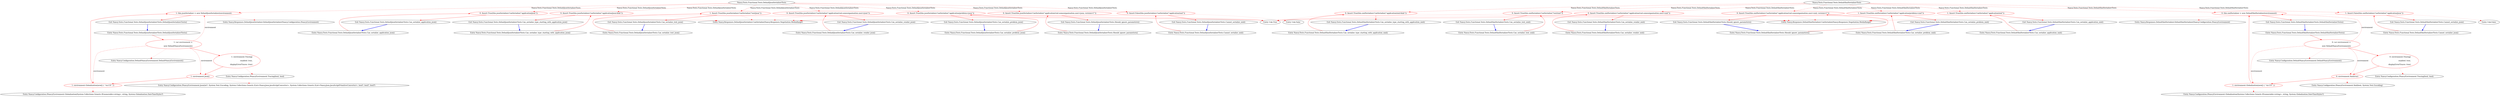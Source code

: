 digraph  {
n36 [label="Nancy.Tests.Functional.Tests.DefaultJsonSerializerTests", span=""];
n0 [cluster="Nancy.Tests.Functional.Tests.DefaultJsonSerializerTests.DefaultJsonSerializerTests()", label="Entry Nancy.Tests.Functional.Tests.DefaultJsonSerializerTests.DefaultJsonSerializerTests()", span="11-11"];
n1 [cluster="Nancy.Tests.Functional.Tests.DefaultJsonSerializerTests.DefaultJsonSerializerTests()", color=red, community=1, label="1: var environment =\r\n                new DefaultNancyEnvironment()", span="13-14"];
n2 [cluster="Nancy.Tests.Functional.Tests.DefaultJsonSerializerTests.DefaultJsonSerializerTests()", color=red, community=1, label="1: environment.Tracing(\r\n                enabled: true,\r\n                displayErrorTraces: true)", span="16-18"];
n7 [cluster="Nancy.Configuration.DefaultNancyEnvironment.DefaultNancyEnvironment()", label="Entry Nancy.Configuration.DefaultNancyEnvironment.DefaultNancyEnvironment()", span="9-9"];
n3 [cluster="Nancy.Tests.Functional.Tests.DefaultJsonSerializerTests.DefaultJsonSerializerTests()", color=red, community=0, label="1: environment.Json()", span="19-19"];
n4 [cluster="Nancy.Tests.Functional.Tests.DefaultJsonSerializerTests.DefaultJsonSerializerTests()", color=red, community=0, label="1: environment.Globalization(new[] { ''en-US'' })", span="20-20"];
n5 [cluster="Nancy.Tests.Functional.Tests.DefaultJsonSerializerTests.DefaultJsonSerializerTests()", color=red, community=0, label="1: this.jsonSerializer = new DefaultJsonSerializer(environment)", span="22-22"];
n8 [cluster="Nancy.Configuration.INancyEnvironment.Tracing(bool, bool)", label="Entry Nancy.Configuration.INancyEnvironment.Tracing(bool, bool)", span="15-15"];
n9 [cluster="Nancy.Configuration.INancyEnvironment.Json(int?, System.Text.Encoding, System.Collections.Generic.IList<Nancy.Json.JavaScriptConverter>, System.Collections.Generic.IList<Nancy.Json.JavaScriptPrimitiveConverter>, bool?, bool?, bool?)", label="Entry Nancy.Configuration.INancyEnvironment.Json(int?, System.Text.Encoding, System.Collections.Generic.IList<Nancy.Json.JavaScriptConverter>, System.Collections.Generic.IList<Nancy.Json.JavaScriptPrimitiveConverter>, bool?, bool?, bool?)", span="22-22"];
n10 [cluster="Nancy.Configuration.INancyEnvironment.Globalization(System.Collections.Generic.IEnumerable<string>, string, System.Globalization.DateTimeStyles?)", label="Entry Nancy.Configuration.INancyEnvironment.Globalization(System.Collections.Generic.IEnumerable<string>, string, System.Globalization.DateTimeStyles?)", span="19-19"];
n6 [cluster="Nancy.Tests.Functional.Tests.DefaultJsonSerializerTests.DefaultJsonSerializerTests()", label="Exit Nancy.Tests.Functional.Tests.DefaultJsonSerializerTests.DefaultJsonSerializerTests()", span="11-11"];
n11 [cluster="Nancy.Responses.DefaultJsonSerializer.DefaultJsonSerializer(Nancy.Configuration.INancyEnvironment)", label="Entry Nancy.Responses.DefaultJsonSerializer.DefaultJsonSerializer(Nancy.Configuration.INancyEnvironment)", span="24-24"];
n12 [cluster="Nancy.Tests.Functional.Tests.DefaultJsonSerializerTests.Can_serialize_application_json()", label="Entry Nancy.Tests.Functional.Tests.DefaultJsonSerializerTests.Can_serialize_application_json()", span="26-26"];
n13 [cluster="Nancy.Tests.Functional.Tests.DefaultJsonSerializerTests.Can_serialize_application_json()", color=red, community=0, label="0: Assert.True(this.jsonSerializer.CanSerialize(''application/json''))", span="28-28"];
n14 [cluster="Nancy.Tests.Functional.Tests.DefaultJsonSerializerTests.Can_serialize_application_json()", label="Exit Nancy.Tests.Functional.Tests.DefaultJsonSerializerTests.Can_serialize_application_json()", span="26-26"];
n15 [cluster="Nancy.Responses.DefaultJsonSerializer.CanSerialize(Nancy.Responses.Negotiation.MediaRange)", label="Entry Nancy.Responses.DefaultJsonSerializer.CanSerialize(Nancy.Responses.Negotiation.MediaRange)", span="36-36"];
n16 [cluster="Unk.True", label="Entry Unk.True", span=""];
n17 [cluster="Nancy.Tests.Functional.Tests.DefaultJsonSerializerTests.Can_serialize_type_starting_with_application_json()", label="Entry Nancy.Tests.Functional.Tests.DefaultJsonSerializerTests.Can_serialize_type_starting_with_application_json()", span="32-32"];
n18 [cluster="Nancy.Tests.Functional.Tests.DefaultJsonSerializerTests.Can_serialize_type_starting_with_application_json()", color=red, community=0, label="0: Assert.True(this.jsonSerializer.CanSerialize(''application/json-blah''))", span="34-34"];
n19 [cluster="Nancy.Tests.Functional.Tests.DefaultJsonSerializerTests.Can_serialize_type_starting_with_application_json()", label="Exit Nancy.Tests.Functional.Tests.DefaultJsonSerializerTests.Can_serialize_type_starting_with_application_json()", span="32-32"];
n20 [cluster="Nancy.Tests.Functional.Tests.DefaultJsonSerializerTests.Can_serialize_text_json()", label="Entry Nancy.Tests.Functional.Tests.DefaultJsonSerializerTests.Can_serialize_text_json()", span="38-38"];
n21 [cluster="Nancy.Tests.Functional.Tests.DefaultJsonSerializerTests.Can_serialize_text_json()", color=red, community=0, label="1: Assert.True(this.jsonSerializer.CanSerialize(''text/json''))", span="40-40"];
n22 [cluster="Nancy.Tests.Functional.Tests.DefaultJsonSerializerTests.Can_serialize_text_json()", label="Exit Nancy.Tests.Functional.Tests.DefaultJsonSerializerTests.Can_serialize_text_json()", span="38-38"];
n23 [cluster="Nancy.Tests.Functional.Tests.DefaultJsonSerializerTests.Can_serialize_vendor_json()", label="Entry Nancy.Tests.Functional.Tests.DefaultJsonSerializerTests.Can_serialize_vendor_json()", span="44-44"];
n24 [cluster="Nancy.Tests.Functional.Tests.DefaultJsonSerializerTests.Can_serialize_vendor_json()", color=red, community=0, label="0: Assert.True(this.jsonSerializer.CanSerialize(''application/vnd.someorganisation.user+json''))", span="46-46"];
n25 [cluster="Nancy.Tests.Functional.Tests.DefaultJsonSerializerTests.Can_serialize_vendor_json()", label="Exit Nancy.Tests.Functional.Tests.DefaultJsonSerializerTests.Can_serialize_vendor_json()", span="44-44"];
n26 [cluster="Nancy.Tests.Functional.Tests.DefaultJsonSerializerTests.Can_serialize_problem_json()", label="Entry Nancy.Tests.Functional.Tests.DefaultJsonSerializerTests.Can_serialize_problem_json()", span="50-50"];
n27 [cluster="Nancy.Tests.Functional.Tests.DefaultJsonSerializerTests.Can_serialize_problem_json()", color=red, community=0, label="0: Assert.True(this.jsonSerializer.CanSerialize(''application/problem+json''))", span="52-52"];
n28 [cluster="Nancy.Tests.Functional.Tests.DefaultJsonSerializerTests.Can_serialize_problem_json()", label="Exit Nancy.Tests.Functional.Tests.DefaultJsonSerializerTests.Can_serialize_problem_json()", span="50-50"];
n29 [cluster="Nancy.Tests.Functional.Tests.DefaultJsonSerializerTests.Cannot_serialize_xml()", label="Entry Nancy.Tests.Functional.Tests.DefaultJsonSerializerTests.Cannot_serialize_xml()", span="56-56"];
n30 [cluster="Nancy.Tests.Functional.Tests.DefaultJsonSerializerTests.Cannot_serialize_xml()", color=red, community=0, label="0: Assert.False(this.jsonSerializer.CanSerialize(''application/xml''))", span="58-58"];
n31 [cluster="Nancy.Tests.Functional.Tests.DefaultJsonSerializerTests.Cannot_serialize_xml()", label="Exit Nancy.Tests.Functional.Tests.DefaultJsonSerializerTests.Cannot_serialize_xml()", span="56-56"];
n32 [cluster="Unk.False", label="Entry Unk.False", span=""];
n33 [cluster="Nancy.Tests.Functional.Tests.DefaultJsonSerializerTests.Should_ignore_parameters()", label="Entry Nancy.Tests.Functional.Tests.DefaultJsonSerializerTests.Should_ignore_parameters()", span="62-62"];
n34 [cluster="Nancy.Tests.Functional.Tests.DefaultJsonSerializerTests.Should_ignore_parameters()", color=red, community=0, label="0: Assert.True(this.jsonSerializer.CanSerialize(''application/vnd.someorganisation.user+json; version=1''))", span="64-64"];
n35 [cluster="Nancy.Tests.Functional.Tests.DefaultJsonSerializerTests.Should_ignore_parameters()", label="Exit Nancy.Tests.Functional.Tests.DefaultJsonSerializerTests.Should_ignore_parameters()", span="62-62"];
m0_17 [cluster="Nancy.Tests.Functional.Tests.DefaultXmlSerializerTests.Can_serialize_type_starting_with_application_xml()", file="DefaultXmlSerializerTests.cs", label="Entry Nancy.Tests.Functional.Tests.DefaultXmlSerializerTests.Can_serialize_type_starting_with_application_xml()", span="32-32"];
m0_18 [cluster="Nancy.Tests.Functional.Tests.DefaultXmlSerializerTests.Can_serialize_type_starting_with_application_xml()", color=red, community=0, file="DefaultXmlSerializerTests.cs", label="0: Assert.True(this.xmlSerializer.CanSerialize(''application/xml-blah''))", span="34-34"];
m0_19 [cluster="Nancy.Tests.Functional.Tests.DefaultXmlSerializerTests.Can_serialize_type_starting_with_application_xml()", file="DefaultXmlSerializerTests.cs", label="Exit Nancy.Tests.Functional.Tests.DefaultXmlSerializerTests.Can_serialize_type_starting_with_application_xml()", span="32-32"];
m0_9 [cluster="Nancy.Configuration.INancyEnvironment.Xml(bool, System.Text.Encoding)", file="DefaultXmlSerializerTests.cs", label="Entry Nancy.Configuration.INancyEnvironment.Xml(bool, System.Text.Encoding)", span="16-16"];
m0_20 [cluster="Nancy.Tests.Functional.Tests.DefaultXmlSerializerTests.Can_serialize_text_xml()", file="DefaultXmlSerializerTests.cs", label="Entry Nancy.Tests.Functional.Tests.DefaultXmlSerializerTests.Can_serialize_text_xml()", span="38-38"];
m0_21 [cluster="Nancy.Tests.Functional.Tests.DefaultXmlSerializerTests.Can_serialize_text_xml()", color=red, community=0, file="DefaultXmlSerializerTests.cs", label="0: Assert.True(this.xmlSerializer.CanSerialize(''text/xml''))", span="40-40"];
m0_22 [cluster="Nancy.Tests.Functional.Tests.DefaultXmlSerializerTests.Can_serialize_text_xml()", file="DefaultXmlSerializerTests.cs", label="Exit Nancy.Tests.Functional.Tests.DefaultXmlSerializerTests.Can_serialize_text_xml()", span="38-38"];
m0_0 [cluster="Nancy.Tests.Functional.Tests.DefaultXmlSerializerTests.DefaultXmlSerializerTests()", file="DefaultXmlSerializerTests.cs", label="Entry Nancy.Tests.Functional.Tests.DefaultXmlSerializerTests.DefaultXmlSerializerTests()", span="11-11"];
m0_1 [cluster="Nancy.Tests.Functional.Tests.DefaultXmlSerializerTests.DefaultXmlSerializerTests()", color=red, community=1, file="DefaultXmlSerializerTests.cs", label="0: var environment =\r\n                new DefaultNancyEnvironment()", span="13-14"];
m0_2 [cluster="Nancy.Tests.Functional.Tests.DefaultXmlSerializerTests.DefaultXmlSerializerTests()", color=red, community=1, file="DefaultXmlSerializerTests.cs", label="0: environment.Tracing(\r\n                enabled: true,\r\n                displayErrorTraces: true)", span="16-18"];
m0_3 [cluster="Nancy.Tests.Functional.Tests.DefaultXmlSerializerTests.DefaultXmlSerializerTests()", color=red, community=0, file="DefaultXmlSerializerTests.cs", label="0: environment.Xml(true)", span="19-19"];
m0_4 [cluster="Nancy.Tests.Functional.Tests.DefaultXmlSerializerTests.DefaultXmlSerializerTests()", color=red, community=0, file="DefaultXmlSerializerTests.cs", label="1: environment.Globalization(new[] { ''en-US'' })", span="20-20"];
m0_5 [cluster="Nancy.Tests.Functional.Tests.DefaultXmlSerializerTests.DefaultXmlSerializerTests()", color=red, community=0, file="DefaultXmlSerializerTests.cs", label="0: this.xmlSerializer = new DefaultXmlSerializer(environment)", span="22-22"];
m0_6 [cluster="Nancy.Tests.Functional.Tests.DefaultXmlSerializerTests.DefaultXmlSerializerTests()", file="DefaultXmlSerializerTests.cs", label="Exit Nancy.Tests.Functional.Tests.DefaultXmlSerializerTests.DefaultXmlSerializerTests()", span="11-11"];
m0_23 [cluster="Nancy.Tests.Functional.Tests.DefaultXmlSerializerTests.Can_serialize_vendor_xml()", file="DefaultXmlSerializerTests.cs", label="Entry Nancy.Tests.Functional.Tests.DefaultXmlSerializerTests.Can_serialize_vendor_xml()", span="44-44"];
m0_24 [cluster="Nancy.Tests.Functional.Tests.DefaultXmlSerializerTests.Can_serialize_vendor_xml()", color=red, community=0, file="DefaultXmlSerializerTests.cs", label="0: Assert.True(this.xmlSerializer.CanSerialize(''application/vnd.someorganisation.user+xml''))", span="46-46"];
m0_25 [cluster="Nancy.Tests.Functional.Tests.DefaultXmlSerializerTests.Can_serialize_vendor_xml()", file="DefaultXmlSerializerTests.cs", label="Exit Nancy.Tests.Functional.Tests.DefaultXmlSerializerTests.Can_serialize_vendor_xml()", span="44-44"];
m0_32 [cluster="Unk.False", file="DefaultXmlSerializerTests.cs", label="Entry Unk.False", span=""];
m0_33 [cluster="Nancy.Tests.Functional.Tests.DefaultXmlSerializerTests.Should_ignore_parameters()", file="DefaultXmlSerializerTests.cs", label="Entry Nancy.Tests.Functional.Tests.DefaultXmlSerializerTests.Should_ignore_parameters()", span="62-62"];
m0_34 [cluster="Nancy.Tests.Functional.Tests.DefaultXmlSerializerTests.Should_ignore_parameters()", color=red, community=0, file="DefaultXmlSerializerTests.cs", label="0: Assert.True(this.xmlSerializer.CanSerialize(''application/vnd.someorganisation.user+xml; version=1''))", span="64-64"];
m0_35 [cluster="Nancy.Tests.Functional.Tests.DefaultXmlSerializerTests.Should_ignore_parameters()", file="DefaultXmlSerializerTests.cs", label="Exit Nancy.Tests.Functional.Tests.DefaultXmlSerializerTests.Should_ignore_parameters()", span="62-62"];
m0_29 [cluster="Nancy.Tests.Functional.Tests.DefaultXmlSerializerTests.Cannot_serialize_json()", file="DefaultXmlSerializerTests.cs", label="Entry Nancy.Tests.Functional.Tests.DefaultXmlSerializerTests.Cannot_serialize_json()", span="56-56"];
m0_30 [cluster="Nancy.Tests.Functional.Tests.DefaultXmlSerializerTests.Cannot_serialize_json()", color=red, community=0, file="DefaultXmlSerializerTests.cs", label="1: Assert.False(this.xmlSerializer.CanSerialize(''application/json''))", span="58-58"];
m0_31 [cluster="Nancy.Tests.Functional.Tests.DefaultXmlSerializerTests.Cannot_serialize_json()", file="DefaultXmlSerializerTests.cs", label="Exit Nancy.Tests.Functional.Tests.DefaultXmlSerializerTests.Cannot_serialize_json()", span="56-56"];
m0_15 [cluster="Nancy.Responses.DefaultXmlSerializer.CanSerialize(Nancy.Responses.Negotiation.MediaRange)", file="DefaultXmlSerializerTests.cs", label="Entry Nancy.Responses.DefaultXmlSerializer.CanSerialize(Nancy.Responses.Negotiation.MediaRange)", span="35-35"];
m0_7 [cluster="Nancy.Configuration.DefaultNancyEnvironment.DefaultNancyEnvironment()", file="DefaultXmlSerializerTests.cs", label="Entry Nancy.Configuration.DefaultNancyEnvironment.DefaultNancyEnvironment()", span="9-9"];
m0_26 [cluster="Nancy.Tests.Functional.Tests.DefaultXmlSerializerTests.Can_serialize_problem_xml()", file="DefaultXmlSerializerTests.cs", label="Entry Nancy.Tests.Functional.Tests.DefaultXmlSerializerTests.Can_serialize_problem_xml()", span="50-50"];
m0_27 [cluster="Nancy.Tests.Functional.Tests.DefaultXmlSerializerTests.Can_serialize_problem_xml()", color=red, community=0, file="DefaultXmlSerializerTests.cs", label="1: Assert.True(this.xmlSerializer.CanSerialize(''application/problem+xml''))", span="52-52"];
m0_28 [cluster="Nancy.Tests.Functional.Tests.DefaultXmlSerializerTests.Can_serialize_problem_xml()", file="DefaultXmlSerializerTests.cs", label="Exit Nancy.Tests.Functional.Tests.DefaultXmlSerializerTests.Can_serialize_problem_xml()", span="50-50"];
m0_12 [cluster="Nancy.Tests.Functional.Tests.DefaultXmlSerializerTests.Can_serialize_application_xml()", file="DefaultXmlSerializerTests.cs", label="Entry Nancy.Tests.Functional.Tests.DefaultXmlSerializerTests.Can_serialize_application_xml()", span="26-26"];
m0_13 [cluster="Nancy.Tests.Functional.Tests.DefaultXmlSerializerTests.Can_serialize_application_xml()", color=red, community=0, file="DefaultXmlSerializerTests.cs", label="1: Assert.True(this.xmlSerializer.CanSerialize(''application/xml''))", span="28-28"];
m0_14 [cluster="Nancy.Tests.Functional.Tests.DefaultXmlSerializerTests.Can_serialize_application_xml()", file="DefaultXmlSerializerTests.cs", label="Exit Nancy.Tests.Functional.Tests.DefaultXmlSerializerTests.Can_serialize_application_xml()", span="26-26"];
m0_11 [cluster="Nancy.Responses.DefaultXmlSerializer.DefaultXmlSerializer(Nancy.Configuration.INancyEnvironment)", file="DefaultXmlSerializerTests.cs", label="Entry Nancy.Responses.DefaultXmlSerializer.DefaultXmlSerializer(Nancy.Configuration.INancyEnvironment)", span="24-24"];
m0_8 [cluster="Nancy.Configuration.INancyEnvironment.Tracing(bool, bool)", file="DefaultXmlSerializerTests.cs", label="Entry Nancy.Configuration.INancyEnvironment.Tracing(bool, bool)", span="15-15"];
m0_10 [cluster="Nancy.Configuration.INancyEnvironment.Globalization(System.Collections.Generic.IEnumerable<string>, string, System.Globalization.DateTimeStyles?)", file="DefaultXmlSerializerTests.cs", label="Entry Nancy.Configuration.INancyEnvironment.Globalization(System.Collections.Generic.IEnumerable<string>, string, System.Globalization.DateTimeStyles?)", span="19-19"];
m0_36 [file="DefaultXmlSerializerTests.cs", label="Nancy.Tests.Functional.Tests.DefaultXmlSerializerTests", span=""];
n36 -> n5  [color=red, key=1, label="Nancy.Tests.Functional.Tests.DefaultJsonSerializerTests", style=dashed];
n36 -> n13  [color=red, key=1, label="Nancy.Tests.Functional.Tests.DefaultJsonSerializerTests", style=dashed];
n36 -> n18  [color=red, key=1, label="Nancy.Tests.Functional.Tests.DefaultJsonSerializerTests", style=dashed];
n36 -> n21  [color=red, key=1, label="Nancy.Tests.Functional.Tests.DefaultJsonSerializerTests", style=dashed];
n36 -> n24  [color=red, key=1, label="Nancy.Tests.Functional.Tests.DefaultJsonSerializerTests", style=dashed];
n36 -> n27  [color=red, key=1, label="Nancy.Tests.Functional.Tests.DefaultJsonSerializerTests", style=dashed];
n36 -> n30  [color=red, key=1, label="Nancy.Tests.Functional.Tests.DefaultJsonSerializerTests", style=dashed];
n36 -> n34  [color=red, key=1, label="Nancy.Tests.Functional.Tests.DefaultJsonSerializerTests", style=dashed];
n0 -> n1  [color=red, key=0, style=solid];
n1 -> n2  [color=red, key=0, style=solid];
n1 -> n7  [color=red, key=2, style=dotted];
n1 -> n3  [color=red, key=1, label=environment, style=dashed];
n1 -> n4  [color=red, key=1, label=environment, style=dashed];
n1 -> n5  [color=red, key=1, label=environment, style=dashed];
n2 -> n3  [color=red, key=0, style=solid];
n2 -> n8  [color=red, key=2, style=dotted];
n3 -> n4  [color=red, key=0, style=solid];
n3 -> n9  [color=red, key=2, style=dotted];
n4 -> n5  [color=red, key=0, style=solid];
n4 -> n10  [color=red, key=2, style=dotted];
n5 -> n6  [color=red, key=0, style=solid];
n5 -> n11  [color=red, key=2, style=dotted];
n6 -> n0  [color=blue, key=0, style=bold];
n12 -> n13  [color=red, key=0, style=solid];
n13 -> n14  [color=red, key=0, style=solid];
n13 -> n15  [color=red, key=2, style=dotted];
n13 -> n16  [color=red, key=2, style=dotted];
n14 -> n12  [color=blue, key=0, style=bold];
n17 -> n18  [color=red, key=0, style=solid];
n18 -> n19  [color=red, key=0, style=solid];
n18 -> n15  [color=red, key=2, style=dotted];
n18 -> n16  [color=red, key=2, style=dotted];
n19 -> n17  [color=blue, key=0, style=bold];
n20 -> n21  [color=red, key=0, style=solid];
n21 -> n22  [color=red, key=0, style=solid];
n21 -> n15  [color=red, key=2, style=dotted];
n21 -> n16  [color=red, key=2, style=dotted];
n22 -> n20  [color=blue, key=0, style=bold];
n23 -> n24  [color=red, key=0, style=solid];
n24 -> n25  [color=red, key=0, style=solid];
n24 -> n15  [color=red, key=2, style=dotted];
n24 -> n16  [color=red, key=2, style=dotted];
n25 -> n23  [color=blue, key=0, style=bold];
n26 -> n27  [color=red, key=0, style=solid];
n27 -> n28  [color=red, key=0, style=solid];
n27 -> n15  [color=red, key=2, style=dotted];
n27 -> n16  [color=red, key=2, style=dotted];
n28 -> n26  [color=blue, key=0, style=bold];
n29 -> n30  [color=red, key=0, style=solid];
n30 -> n31  [color=red, key=0, style=solid];
n30 -> n15  [color=red, key=2, style=dotted];
n30 -> n32  [color=red, key=2, style=dotted];
n31 -> n29  [color=blue, key=0, style=bold];
n33 -> n34  [color=red, key=0, style=solid];
n34 -> n35  [color=red, key=0, style=solid];
n34 -> n15  [color=red, key=2, style=dotted];
n34 -> n16  [color=red, key=2, style=dotted];
n35 -> n33  [color=blue, key=0, style=bold];
m0_17 -> m0_18  [color=red, key=0, style=solid];
m0_18 -> m0_19  [color=red, key=0, style=solid];
m0_18 -> m0_15  [color=red, key=2, style=dotted];
m0_18 -> n16  [color=red, key=2, style=dotted];
m0_19 -> m0_17  [color=blue, key=0, style=bold];
m0_20 -> m0_21  [color=red, key=0, style=solid];
m0_21 -> m0_22  [color=red, key=0, style=solid];
m0_21 -> m0_15  [color=red, key=2, style=dotted];
m0_21 -> n16  [color=red, key=2, style=dotted];
m0_22 -> m0_20  [color=blue, key=0, style=bold];
m0_0 -> m0_1  [color=red, key=0, style=solid];
m0_1 -> m0_2  [color=red, key=0, style=solid];
m0_1 -> m0_7  [color=red, key=2, style=dotted];
m0_1 -> m0_3  [color=red, key=1, label=environment, style=dashed];
m0_1 -> m0_4  [color=red, key=1, label=environment, style=dashed];
m0_1 -> m0_5  [color=red, key=1, label=environment, style=dashed];
m0_2 -> m0_3  [color=red, key=0, style=solid];
m0_2 -> m0_8  [color=red, key=2, style=dotted];
m0_3 -> m0_4  [color=red, key=0, style=solid];
m0_3 -> m0_9  [color=red, key=2, style=dotted];
m0_4 -> m0_5  [color=red, key=0, style=solid];
m0_4 -> m0_10  [color=red, key=2, style=dotted];
m0_5 -> m0_6  [color=red, key=0, style=solid];
m0_5 -> m0_11  [color=red, key=2, style=dotted];
m0_6 -> m0_0  [color=blue, key=0, style=bold];
m0_23 -> m0_24  [color=red, key=0, style=solid];
m0_24 -> m0_25  [color=red, key=0, style=solid];
m0_24 -> m0_15  [color=red, key=2, style=dotted];
m0_24 -> n16  [color=red, key=2, style=dotted];
m0_25 -> m0_23  [color=blue, key=0, style=bold];
m0_33 -> m0_34  [color=red, key=0, style=solid];
m0_34 -> m0_35  [color=red, key=0, style=solid];
m0_34 -> m0_15  [color=red, key=2, style=dotted];
m0_34 -> n16  [color=red, key=2, style=dotted];
m0_35 -> m0_33  [color=blue, key=0, style=bold];
m0_29 -> m0_30  [color=red, key=0, style=solid];
m0_30 -> m0_31  [color=red, key=0, style=solid];
m0_30 -> m0_15  [color=red, key=2, style=dotted];
m0_30 -> m0_32  [color=red, key=2, style=dotted];
m0_31 -> m0_29  [color=blue, key=0, style=bold];
m0_26 -> m0_27  [color=red, key=0, style=solid];
m0_27 -> m0_28  [color=red, key=0, style=solid];
m0_27 -> m0_15  [color=red, key=2, style=dotted];
m0_27 -> n16  [color=red, key=2, style=dotted];
m0_28 -> m0_26  [color=blue, key=0, style=bold];
m0_12 -> m0_13  [color=red, key=0, style=solid];
m0_13 -> m0_14  [color=red, key=0, style=solid];
m0_13 -> m0_15  [color=red, key=2, style=dotted];
m0_13 -> n16  [color=red, key=2, style=dotted];
m0_14 -> m0_12  [color=blue, key=0, style=bold];
m0_36 -> m0_5  [color=red, key=1, label="Nancy.Tests.Functional.Tests.DefaultXmlSerializerTests", style=dashed];
m0_36 -> m0_13  [color=red, key=1, label="Nancy.Tests.Functional.Tests.DefaultXmlSerializerTests", style=dashed];
m0_36 -> m0_18  [color=red, key=1, label="Nancy.Tests.Functional.Tests.DefaultXmlSerializerTests", style=dashed];
m0_36 -> m0_21  [color=red, key=1, label="Nancy.Tests.Functional.Tests.DefaultXmlSerializerTests", style=dashed];
m0_36 -> m0_24  [color=red, key=1, label="Nancy.Tests.Functional.Tests.DefaultXmlSerializerTests", style=dashed];
m0_36 -> m0_27  [color=red, key=1, label="Nancy.Tests.Functional.Tests.DefaultXmlSerializerTests", style=dashed];
m0_36 -> m0_30  [color=red, key=1, label="Nancy.Tests.Functional.Tests.DefaultXmlSerializerTests", style=dashed];
m0_36 -> m0_34  [color=red, key=1, label="Nancy.Tests.Functional.Tests.DefaultXmlSerializerTests", style=dashed];
}

